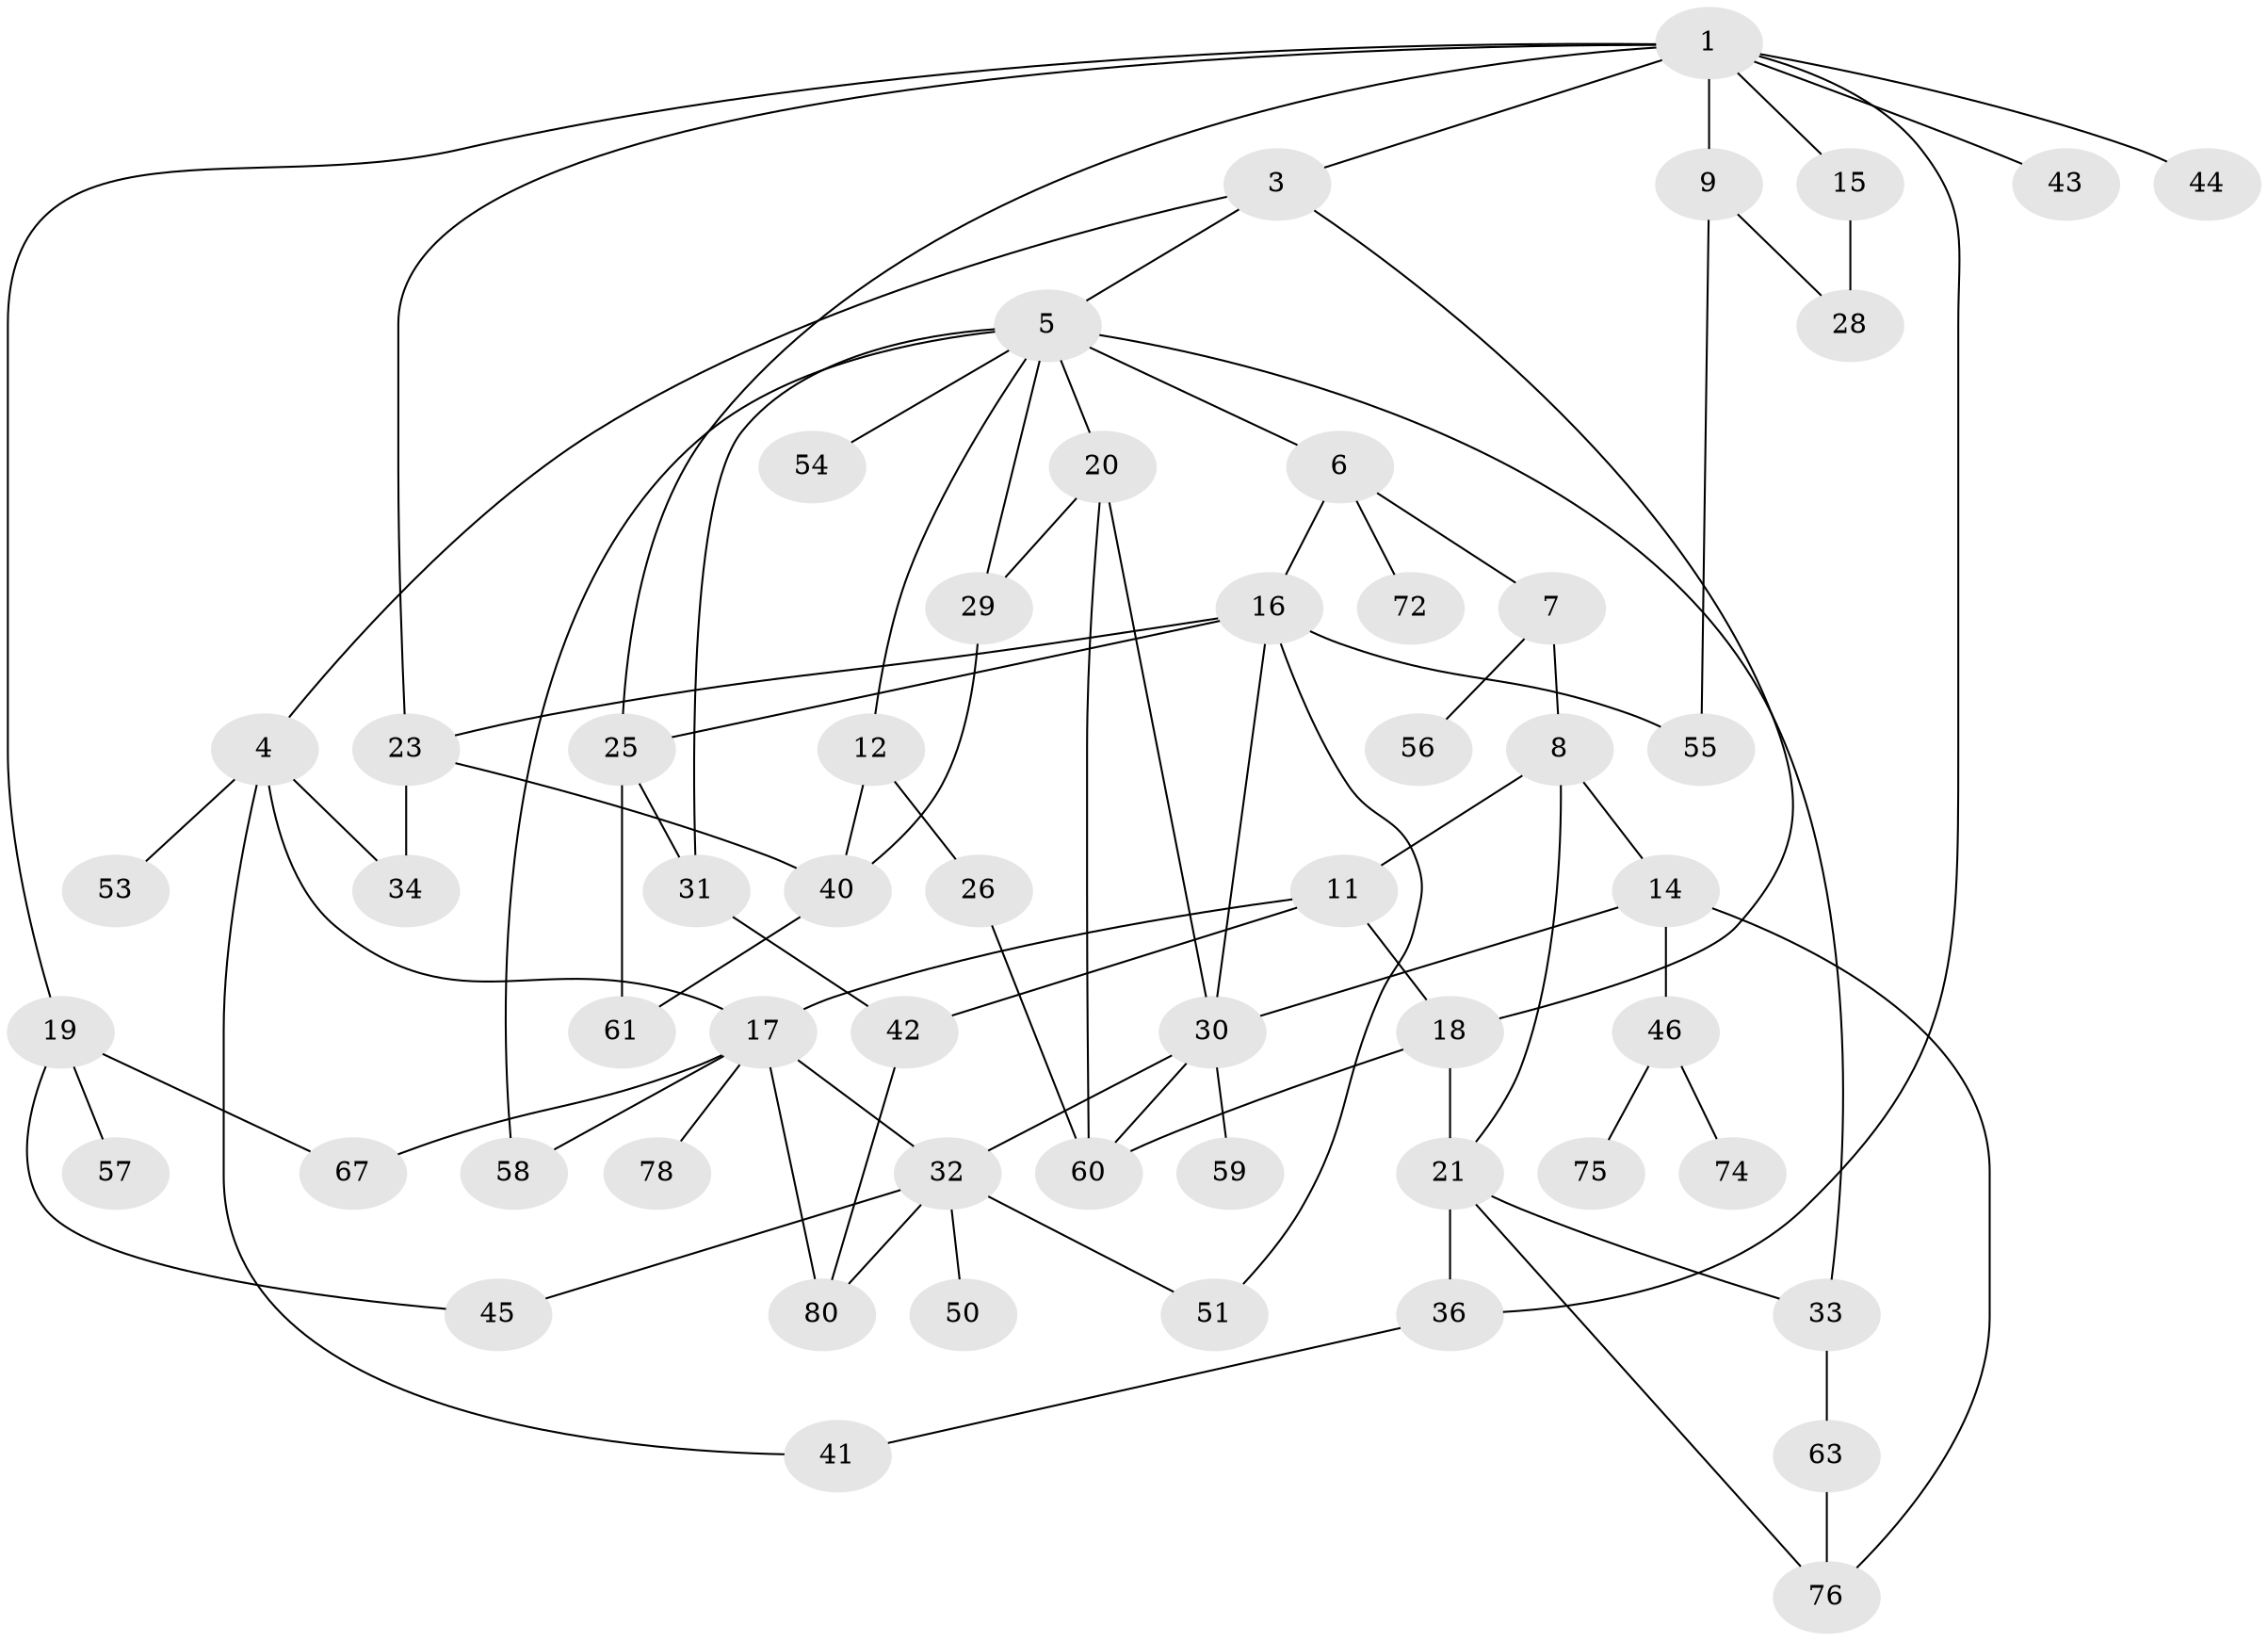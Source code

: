 // original degree distribution, {9: 0.012345679012345678, 2: 0.35802469135802467, 4: 0.19753086419753085, 5: 0.06172839506172839, 8: 0.012345679012345678, 3: 0.13580246913580246, 7: 0.012345679012345678, 1: 0.19753086419753085, 6: 0.012345679012345678}
// Generated by graph-tools (version 1.1) at 2025/10/02/27/25 16:10:53]
// undirected, 55 vertices, 85 edges
graph export_dot {
graph [start="1"]
  node [color=gray90,style=filled];
  1 [super="+2"];
  3;
  4 [super="+13"];
  5 [super="+10"];
  6;
  7 [super="+71"];
  8 [super="+38"];
  9;
  11 [super="+65"];
  12 [super="+22"];
  14 [super="+35"];
  15;
  16 [super="+79"];
  17 [super="+64"];
  18 [super="+37"];
  19 [super="+49"];
  20 [super="+24"];
  21 [super="+62"];
  23 [super="+27"];
  25 [super="+70"];
  26;
  28 [super="+73"];
  29;
  30 [super="+39"];
  31 [super="+47"];
  32 [super="+52"];
  33 [super="+68"];
  34 [super="+77"];
  36;
  40 [super="+69"];
  41;
  42 [super="+81"];
  43;
  44;
  45;
  46 [super="+48"];
  50;
  51;
  53;
  54;
  55;
  56;
  57;
  58;
  59;
  60;
  61;
  63 [super="+66"];
  67;
  72;
  74;
  75;
  76;
  78;
  80;
  1 -- 3;
  1 -- 9;
  1 -- 15;
  1 -- 19;
  1 -- 25;
  1 -- 36;
  1 -- 43;
  1 -- 44;
  1 -- 23;
  3 -- 4;
  3 -- 5;
  3 -- 18;
  4 -- 34;
  4 -- 41;
  4 -- 53;
  4 -- 17;
  5 -- 6;
  5 -- 20 [weight=2];
  5 -- 29;
  5 -- 33;
  5 -- 58;
  5 -- 12;
  5 -- 54;
  5 -- 31;
  6 -- 7;
  6 -- 16;
  6 -- 72;
  7 -- 8;
  7 -- 56;
  8 -- 11;
  8 -- 14;
  8 -- 21;
  9 -- 28;
  9 -- 55;
  11 -- 17;
  11 -- 42;
  11 -- 18;
  12 -- 26;
  12 -- 40;
  14 -- 46;
  14 -- 30;
  14 -- 76;
  15 -- 28;
  16 -- 30;
  16 -- 51;
  16 -- 55;
  16 -- 25 [weight=2];
  16 -- 23;
  17 -- 78;
  17 -- 80;
  17 -- 67;
  17 -- 58;
  17 -- 32;
  18 -- 21;
  18 -- 60;
  19 -- 45;
  19 -- 67;
  19 -- 57;
  20 -- 30;
  20 -- 29;
  20 -- 60;
  21 -- 33;
  21 -- 36;
  21 -- 76;
  23 -- 40;
  23 -- 34;
  25 -- 31;
  25 -- 61;
  26 -- 60;
  29 -- 40;
  30 -- 32;
  30 -- 59;
  30 -- 60;
  31 -- 42;
  32 -- 50;
  32 -- 80;
  32 -- 51;
  32 -- 45;
  33 -- 63;
  36 -- 41;
  40 -- 61;
  42 -- 80;
  46 -- 75;
  46 -- 74;
  63 -- 76;
}
